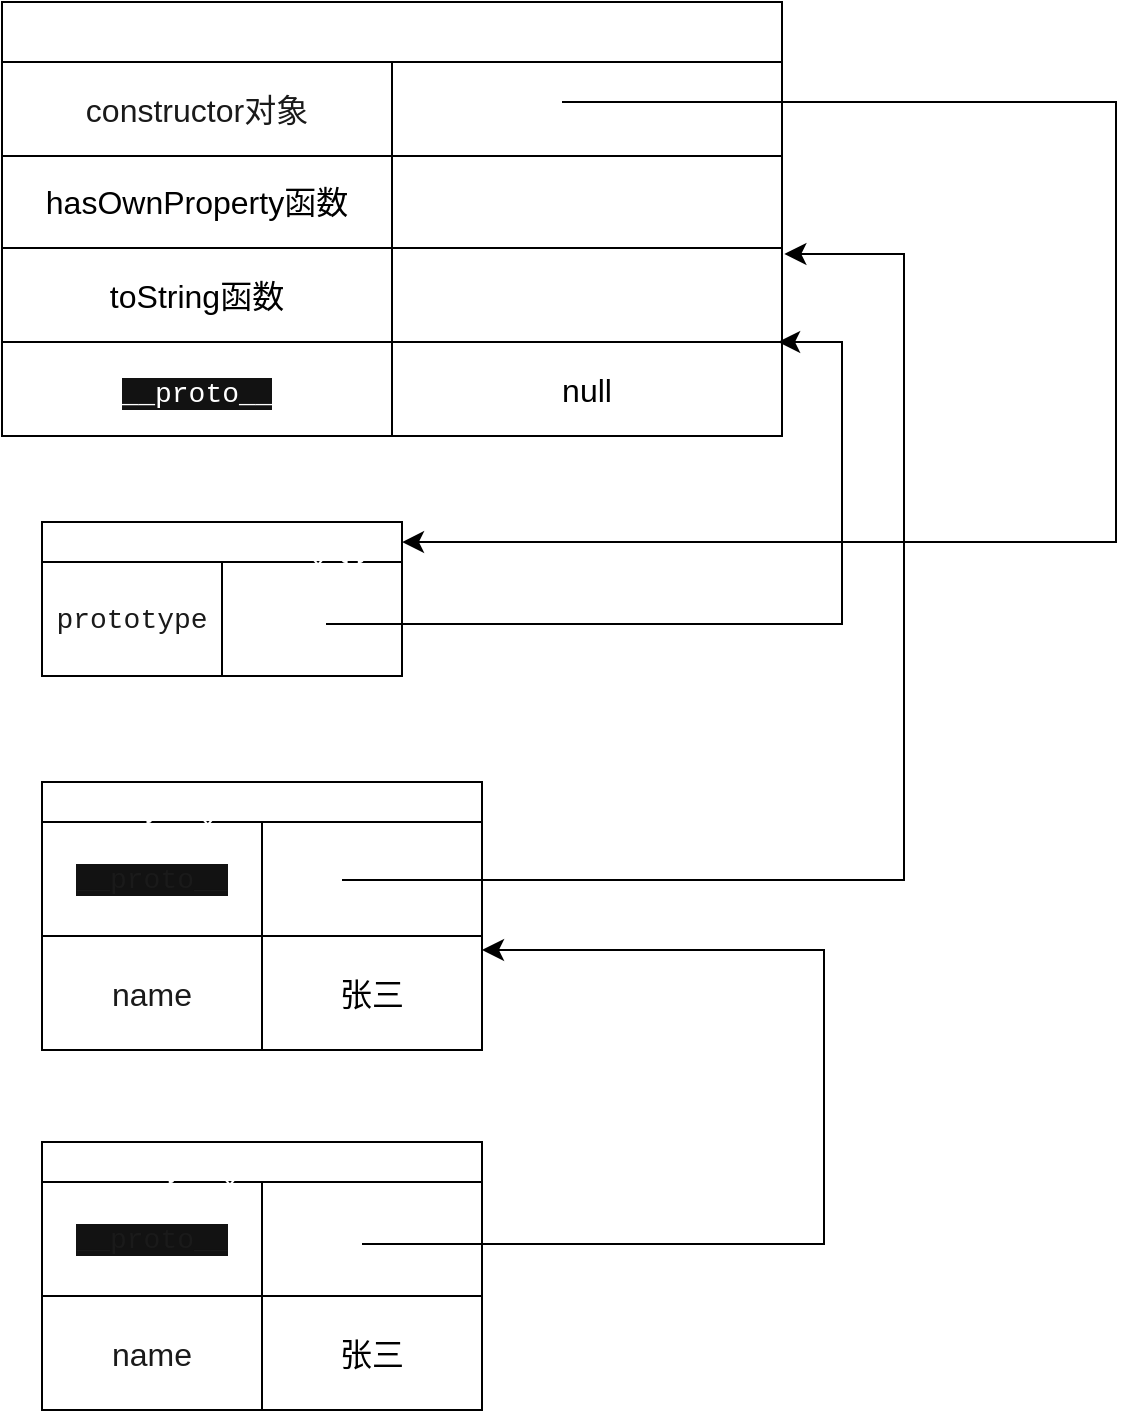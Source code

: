 <mxfile version="26.0.13">
  <diagram name="第 1 页" id="mcWuw5X63R6qMNs64w8l">
    <mxGraphModel dx="1434" dy="746" grid="1" gridSize="10" guides="1" tooltips="1" connect="1" arrows="1" fold="1" page="1" pageScale="1" pageWidth="827" pageHeight="1169" math="0" shadow="0">
      <root>
        <mxCell id="0" />
        <mxCell id="1" parent="0" />
        <mxCell id="K03_Tw2up7xJoAG7XmoY-1" value="function Person () { }" style="shape=table;startSize=20;container=1;collapsible=0;childLayout=tableLayout;strokeColor=default;fontSize=16;fontColor=light-dark(#FFFFFF,#DB7093);" vertex="1" parent="1">
          <mxGeometry x="120" y="320" width="180" height="77" as="geometry" />
        </mxCell>
        <mxCell id="K03_Tw2up7xJoAG7XmoY-2" value="" style="shape=tableRow;horizontal=0;startSize=0;swimlaneHead=0;swimlaneBody=0;strokeColor=inherit;top=0;left=0;bottom=0;right=0;collapsible=0;dropTarget=0;fillColor=none;points=[[0,0.5],[1,0.5]];portConstraint=eastwest;fontSize=16;" vertex="1" parent="K03_Tw2up7xJoAG7XmoY-1">
          <mxGeometry y="20" width="180" height="57" as="geometry" />
        </mxCell>
        <mxCell id="K03_Tw2up7xJoAG7XmoY-3" value="&lt;div style=&quot;font-family: Consolas, &amp;quot;Courier New&amp;quot;, monospace; font-size: 14px; line-height: 19px; white-space: pre;&quot;&gt;&lt;span style=&quot;background-color: rgb(255, 255, 255);&quot;&gt;prototype&lt;/span&gt;&lt;/div&gt;" style="shape=partialRectangle;html=1;whiteSpace=wrap;connectable=0;strokeColor=inherit;overflow=hidden;fillColor=none;top=0;left=0;bottom=0;right=0;pointerEvents=1;fontSize=16;fontColor=#1A1A1A;" vertex="1" parent="K03_Tw2up7xJoAG7XmoY-2">
          <mxGeometry width="90" height="57" as="geometry">
            <mxRectangle width="90" height="57" as="alternateBounds" />
          </mxGeometry>
        </mxCell>
        <mxCell id="K03_Tw2up7xJoAG7XmoY-4" value="" style="shape=partialRectangle;html=1;whiteSpace=wrap;connectable=0;strokeColor=inherit;overflow=hidden;fillColor=none;top=0;left=0;bottom=0;right=0;pointerEvents=1;fontSize=16;" vertex="1" parent="K03_Tw2up7xJoAG7XmoY-2">
          <mxGeometry x="90" width="90" height="57" as="geometry">
            <mxRectangle width="90" height="57" as="alternateBounds" />
          </mxGeometry>
        </mxCell>
        <mxCell id="K03_Tw2up7xJoAG7XmoY-5" value="Person函数的原型对象" style="shape=table;startSize=30;container=1;collapsible=0;childLayout=tableLayout;strokeColor=default;fontSize=16;fontColor=light-dark(#FFFFFF,#DB7093);" vertex="1" parent="1">
          <mxGeometry x="100" y="60" width="390" height="217" as="geometry" />
        </mxCell>
        <mxCell id="K03_Tw2up7xJoAG7XmoY-6" value="" style="shape=tableRow;horizontal=0;startSize=0;swimlaneHead=0;swimlaneBody=0;strokeColor=inherit;top=0;left=0;bottom=0;right=0;collapsible=0;dropTarget=0;fillColor=none;points=[[0,0.5],[1,0.5]];portConstraint=eastwest;fontSize=16;" vertex="1" parent="K03_Tw2up7xJoAG7XmoY-5">
          <mxGeometry y="30" width="390" height="47" as="geometry" />
        </mxCell>
        <mxCell id="K03_Tw2up7xJoAG7XmoY-7" value="constructor对象" style="shape=partialRectangle;html=1;whiteSpace=wrap;connectable=0;strokeColor=inherit;overflow=hidden;fillColor=none;top=0;left=0;bottom=0;right=0;pointerEvents=1;fontSize=16;fontColor=#1A1A1A;" vertex="1" parent="K03_Tw2up7xJoAG7XmoY-6">
          <mxGeometry width="195" height="47" as="geometry">
            <mxRectangle width="195" height="47" as="alternateBounds" />
          </mxGeometry>
        </mxCell>
        <mxCell id="K03_Tw2up7xJoAG7XmoY-8" value="" style="shape=partialRectangle;html=1;whiteSpace=wrap;connectable=0;strokeColor=inherit;overflow=hidden;fillColor=none;top=0;left=0;bottom=0;right=0;pointerEvents=1;fontSize=16;" vertex="1" parent="K03_Tw2up7xJoAG7XmoY-6">
          <mxGeometry x="195" width="195" height="47" as="geometry">
            <mxRectangle width="195" height="47" as="alternateBounds" />
          </mxGeometry>
        </mxCell>
        <mxCell id="K03_Tw2up7xJoAG7XmoY-9" value="" style="shape=tableRow;horizontal=0;startSize=0;swimlaneHead=0;swimlaneBody=0;strokeColor=inherit;top=0;left=0;bottom=0;right=0;collapsible=0;dropTarget=0;fillColor=none;points=[[0,0.5],[1,0.5]];portConstraint=eastwest;fontSize=16;" vertex="1" parent="K03_Tw2up7xJoAG7XmoY-5">
          <mxGeometry y="77" width="390" height="46" as="geometry" />
        </mxCell>
        <mxCell id="K03_Tw2up7xJoAG7XmoY-10" value="hasOwnProperty函数" style="shape=partialRectangle;html=1;whiteSpace=wrap;connectable=0;strokeColor=inherit;overflow=hidden;fillColor=none;top=0;left=0;bottom=0;right=0;pointerEvents=1;fontSize=16;" vertex="1" parent="K03_Tw2up7xJoAG7XmoY-9">
          <mxGeometry width="195" height="46" as="geometry">
            <mxRectangle width="195" height="46" as="alternateBounds" />
          </mxGeometry>
        </mxCell>
        <mxCell id="K03_Tw2up7xJoAG7XmoY-11" value="" style="shape=partialRectangle;html=1;whiteSpace=wrap;connectable=0;strokeColor=inherit;overflow=hidden;fillColor=none;top=0;left=0;bottom=0;right=0;pointerEvents=1;fontSize=16;" vertex="1" parent="K03_Tw2up7xJoAG7XmoY-9">
          <mxGeometry x="195" width="195" height="46" as="geometry">
            <mxRectangle width="195" height="46" as="alternateBounds" />
          </mxGeometry>
        </mxCell>
        <mxCell id="K03_Tw2up7xJoAG7XmoY-12" value="" style="shape=tableRow;horizontal=0;startSize=0;swimlaneHead=0;swimlaneBody=0;strokeColor=inherit;top=0;left=0;bottom=0;right=0;collapsible=0;dropTarget=0;fillColor=none;points=[[0,0.5],[1,0.5]];portConstraint=eastwest;fontSize=16;" vertex="1" parent="K03_Tw2up7xJoAG7XmoY-5">
          <mxGeometry y="123" width="390" height="47" as="geometry" />
        </mxCell>
        <mxCell id="K03_Tw2up7xJoAG7XmoY-13" value="toString函数" style="shape=partialRectangle;html=1;whiteSpace=wrap;connectable=0;strokeColor=inherit;overflow=hidden;fillColor=none;top=0;left=0;bottom=0;right=0;pointerEvents=1;fontSize=16;" vertex="1" parent="K03_Tw2up7xJoAG7XmoY-12">
          <mxGeometry width="195" height="47" as="geometry">
            <mxRectangle width="195" height="47" as="alternateBounds" />
          </mxGeometry>
        </mxCell>
        <mxCell id="K03_Tw2up7xJoAG7XmoY-14" value="" style="shape=partialRectangle;html=1;whiteSpace=wrap;connectable=0;strokeColor=inherit;overflow=hidden;fillColor=none;top=0;left=0;bottom=0;right=0;pointerEvents=1;fontSize=16;" vertex="1" parent="K03_Tw2up7xJoAG7XmoY-12">
          <mxGeometry x="195" width="195" height="47" as="geometry">
            <mxRectangle width="195" height="47" as="alternateBounds" />
          </mxGeometry>
        </mxCell>
        <mxCell id="K03_Tw2up7xJoAG7XmoY-15" style="shape=tableRow;horizontal=0;startSize=0;swimlaneHead=0;swimlaneBody=0;strokeColor=inherit;top=0;left=0;bottom=0;right=0;collapsible=0;dropTarget=0;fillColor=none;points=[[0,0.5],[1,0.5]];portConstraint=eastwest;fontSize=16;" vertex="1" parent="K03_Tw2up7xJoAG7XmoY-5">
          <mxGeometry y="170" width="390" height="47" as="geometry" />
        </mxCell>
        <mxCell id="K03_Tw2up7xJoAG7XmoY-16" value="&lt;span style=&quot;font-family: Consolas, &amp;quot;Courier New&amp;quot;, monospace; font-size: 14px; white-space: pre; background-color: light-dark(rgb(18, 18, 18), rgb(18, 18, 18));&quot;&gt;&lt;font style=&quot;color: light-dark(rgb(255, 255, 255), rgb(255, 255, 255));&quot;&gt;__proto__&lt;/font&gt;&lt;/span&gt;" style="shape=partialRectangle;html=1;whiteSpace=wrap;connectable=0;strokeColor=inherit;overflow=hidden;fillColor=none;top=0;left=0;bottom=0;right=0;pointerEvents=1;fontSize=16;" vertex="1" parent="K03_Tw2up7xJoAG7XmoY-15">
          <mxGeometry width="195" height="47" as="geometry">
            <mxRectangle width="195" height="47" as="alternateBounds" />
          </mxGeometry>
        </mxCell>
        <mxCell id="K03_Tw2up7xJoAG7XmoY-17" value="null" style="shape=partialRectangle;html=1;whiteSpace=wrap;connectable=0;strokeColor=inherit;overflow=hidden;fillColor=none;top=0;left=0;bottom=0;right=0;pointerEvents=1;fontSize=16;" vertex="1" parent="K03_Tw2up7xJoAG7XmoY-15">
          <mxGeometry x="195" width="195" height="47" as="geometry">
            <mxRectangle width="195" height="47" as="alternateBounds" />
          </mxGeometry>
        </mxCell>
        <mxCell id="K03_Tw2up7xJoAG7XmoY-18" value="" style="edgeStyle=elbowEdgeStyle;elbow=horizontal;endArrow=classic;html=1;curved=0;rounded=0;endSize=8;startSize=8;entryX=0.995;entryY=1;entryDx=0;entryDy=0;entryPerimeter=0;" edge="1" parent="1" target="K03_Tw2up7xJoAG7XmoY-12">
          <mxGeometry width="50" height="50" relative="1" as="geometry">
            <mxPoint x="262" y="371" as="sourcePoint" />
            <mxPoint x="472" y="154" as="targetPoint" />
            <Array as="points">
              <mxPoint x="520" y="210" />
              <mxPoint x="522" y="324" />
              <mxPoint x="312" y="351" />
            </Array>
          </mxGeometry>
        </mxCell>
        <mxCell id="K03_Tw2up7xJoAG7XmoY-19" value="new object()创建的对象Person" style="shape=table;startSize=20;container=1;collapsible=0;childLayout=tableLayout;strokeColor=default;fontSize=16;fontColor=light-dark(#FFFFFF,#DB7093);" vertex="1" parent="1">
          <mxGeometry x="120" y="450" width="220" height="134" as="geometry" />
        </mxCell>
        <mxCell id="K03_Tw2up7xJoAG7XmoY-20" value="" style="shape=tableRow;horizontal=0;startSize=0;swimlaneHead=0;swimlaneBody=0;strokeColor=inherit;top=0;left=0;bottom=0;right=0;collapsible=0;dropTarget=0;fillColor=none;points=[[0,0.5],[1,0.5]];portConstraint=eastwest;fontSize=16;" vertex="1" parent="K03_Tw2up7xJoAG7XmoY-19">
          <mxGeometry y="20" width="220" height="57" as="geometry" />
        </mxCell>
        <mxCell id="K03_Tw2up7xJoAG7XmoY-21" value="&lt;div style=&quot;font-family: Consolas, &amp;quot;Courier New&amp;quot;, monospace; font-size: 14px; line-height: 19px; white-space: pre;&quot;&gt;&lt;span style=&quot;background-color: light-dark(rgb(18, 18, 18), rgb(18, 18, 18));&quot;&gt;__proto__&lt;/span&gt;&lt;/div&gt;" style="shape=partialRectangle;html=1;whiteSpace=wrap;connectable=0;strokeColor=inherit;overflow=hidden;fillColor=none;top=0;left=0;bottom=0;right=0;pointerEvents=1;fontSize=16;fontColor=#1A1A1A;" vertex="1" parent="K03_Tw2up7xJoAG7XmoY-20">
          <mxGeometry width="110" height="57" as="geometry">
            <mxRectangle width="110" height="57" as="alternateBounds" />
          </mxGeometry>
        </mxCell>
        <mxCell id="K03_Tw2up7xJoAG7XmoY-22" value="" style="shape=partialRectangle;html=1;whiteSpace=wrap;connectable=0;strokeColor=inherit;overflow=hidden;fillColor=none;top=0;left=0;bottom=0;right=0;pointerEvents=1;fontSize=16;" vertex="1" parent="K03_Tw2up7xJoAG7XmoY-20">
          <mxGeometry x="110" width="110" height="57" as="geometry">
            <mxRectangle width="110" height="57" as="alternateBounds" />
          </mxGeometry>
        </mxCell>
        <mxCell id="K03_Tw2up7xJoAG7XmoY-23" style="shape=tableRow;horizontal=0;startSize=0;swimlaneHead=0;swimlaneBody=0;strokeColor=inherit;top=0;left=0;bottom=0;right=0;collapsible=0;dropTarget=0;fillColor=none;points=[[0,0.5],[1,0.5]];portConstraint=eastwest;fontSize=16;" vertex="1" parent="K03_Tw2up7xJoAG7XmoY-19">
          <mxGeometry y="77" width="220" height="57" as="geometry" />
        </mxCell>
        <mxCell id="K03_Tw2up7xJoAG7XmoY-24" value="name" style="shape=partialRectangle;html=1;whiteSpace=wrap;connectable=0;strokeColor=inherit;overflow=hidden;fillColor=none;top=0;left=0;bottom=0;right=0;pointerEvents=1;fontSize=16;fontColor=#1A1A1A;" vertex="1" parent="K03_Tw2up7xJoAG7XmoY-23">
          <mxGeometry width="110" height="57" as="geometry">
            <mxRectangle width="110" height="57" as="alternateBounds" />
          </mxGeometry>
        </mxCell>
        <mxCell id="K03_Tw2up7xJoAG7XmoY-25" value="张三" style="shape=partialRectangle;html=1;whiteSpace=wrap;connectable=0;strokeColor=inherit;overflow=hidden;fillColor=none;top=0;left=0;bottom=0;right=0;pointerEvents=1;fontSize=16;" vertex="1" parent="K03_Tw2up7xJoAG7XmoY-23">
          <mxGeometry x="110" width="110" height="57" as="geometry">
            <mxRectangle width="110" height="57" as="alternateBounds" />
          </mxGeometry>
        </mxCell>
        <mxCell id="K03_Tw2up7xJoAG7XmoY-26" value="" style="edgeStyle=elbowEdgeStyle;elbow=horizontal;endArrow=classic;html=1;curved=0;rounded=0;endSize=8;startSize=8;entryX=1.003;entryY=1.065;entryDx=0;entryDy=0;entryPerimeter=0;" edge="1" parent="1" target="K03_Tw2up7xJoAG7XmoY-9">
          <mxGeometry width="50" height="50" relative="1" as="geometry">
            <mxPoint x="270" y="499" as="sourcePoint" />
            <mxPoint x="487.1" y="129.997" as="targetPoint" />
            <Array as="points">
              <mxPoint x="551" y="320" />
              <mxPoint x="286" y="361" />
            </Array>
          </mxGeometry>
        </mxCell>
        <mxCell id="K03_Tw2up7xJoAG7XmoY-27" value="" style="edgeStyle=elbowEdgeStyle;elbow=horizontal;endArrow=classic;html=1;curved=0;rounded=0;endSize=8;startSize=8;entryX=1;entryY=0.13;entryDx=0;entryDy=0;entryPerimeter=0;fontColor=light-dark(#000000,#DB7093);" edge="1" parent="1" target="K03_Tw2up7xJoAG7XmoY-1">
          <mxGeometry width="50" height="50" relative="1" as="geometry">
            <mxPoint x="380" y="110" as="sourcePoint" />
            <mxPoint x="570" y="470" as="targetPoint" />
            <Array as="points">
              <mxPoint x="657" y="360" />
              <mxPoint x="392" y="401" />
            </Array>
          </mxGeometry>
        </mxCell>
        <mxCell id="K03_Tw2up7xJoAG7XmoY-28" value="new object()创建的对象Son" style="shape=table;startSize=20;container=1;collapsible=0;childLayout=tableLayout;strokeColor=default;fontSize=16;fontColor=light-dark(#FFFFFF,#DB7093);" vertex="1" parent="1">
          <mxGeometry x="120" y="630" width="220" height="134" as="geometry" />
        </mxCell>
        <mxCell id="K03_Tw2up7xJoAG7XmoY-29" value="" style="shape=tableRow;horizontal=0;startSize=0;swimlaneHead=0;swimlaneBody=0;strokeColor=inherit;top=0;left=0;bottom=0;right=0;collapsible=0;dropTarget=0;fillColor=none;points=[[0,0.5],[1,0.5]];portConstraint=eastwest;fontSize=16;" vertex="1" parent="K03_Tw2up7xJoAG7XmoY-28">
          <mxGeometry y="20" width="220" height="57" as="geometry" />
        </mxCell>
        <mxCell id="K03_Tw2up7xJoAG7XmoY-30" value="&lt;div style=&quot;font-family: Consolas, &amp;quot;Courier New&amp;quot;, monospace; font-size: 14px; line-height: 19px; white-space: pre;&quot;&gt;&lt;span style=&quot;background-color: light-dark(rgb(18, 18, 18), rgb(18, 18, 18));&quot;&gt;__proto__&lt;/span&gt;&lt;/div&gt;" style="shape=partialRectangle;html=1;whiteSpace=wrap;connectable=0;strokeColor=inherit;overflow=hidden;fillColor=none;top=0;left=0;bottom=0;right=0;pointerEvents=1;fontSize=16;fontColor=#1A1A1A;" vertex="1" parent="K03_Tw2up7xJoAG7XmoY-29">
          <mxGeometry width="110" height="57" as="geometry">
            <mxRectangle width="110" height="57" as="alternateBounds" />
          </mxGeometry>
        </mxCell>
        <mxCell id="K03_Tw2up7xJoAG7XmoY-31" value="" style="shape=partialRectangle;html=1;whiteSpace=wrap;connectable=0;strokeColor=inherit;overflow=hidden;fillColor=none;top=0;left=0;bottom=0;right=0;pointerEvents=1;fontSize=16;" vertex="1" parent="K03_Tw2up7xJoAG7XmoY-29">
          <mxGeometry x="110" width="110" height="57" as="geometry">
            <mxRectangle width="110" height="57" as="alternateBounds" />
          </mxGeometry>
        </mxCell>
        <mxCell id="K03_Tw2up7xJoAG7XmoY-32" style="shape=tableRow;horizontal=0;startSize=0;swimlaneHead=0;swimlaneBody=0;strokeColor=inherit;top=0;left=0;bottom=0;right=0;collapsible=0;dropTarget=0;fillColor=none;points=[[0,0.5],[1,0.5]];portConstraint=eastwest;fontSize=16;" vertex="1" parent="K03_Tw2up7xJoAG7XmoY-28">
          <mxGeometry y="77" width="220" height="57" as="geometry" />
        </mxCell>
        <mxCell id="K03_Tw2up7xJoAG7XmoY-33" value="name" style="shape=partialRectangle;html=1;whiteSpace=wrap;connectable=0;strokeColor=inherit;overflow=hidden;fillColor=none;top=0;left=0;bottom=0;right=0;pointerEvents=1;fontSize=16;fontColor=#1A1A1A;" vertex="1" parent="K03_Tw2up7xJoAG7XmoY-32">
          <mxGeometry width="110" height="57" as="geometry">
            <mxRectangle width="110" height="57" as="alternateBounds" />
          </mxGeometry>
        </mxCell>
        <mxCell id="K03_Tw2up7xJoAG7XmoY-34" value="张三" style="shape=partialRectangle;html=1;whiteSpace=wrap;connectable=0;strokeColor=inherit;overflow=hidden;fillColor=none;top=0;left=0;bottom=0;right=0;pointerEvents=1;fontSize=16;" vertex="1" parent="K03_Tw2up7xJoAG7XmoY-32">
          <mxGeometry x="110" width="110" height="57" as="geometry">
            <mxRectangle width="110" height="57" as="alternateBounds" />
          </mxGeometry>
        </mxCell>
        <mxCell id="K03_Tw2up7xJoAG7XmoY-35" value="" style="edgeStyle=elbowEdgeStyle;elbow=horizontal;endArrow=classic;html=1;curved=0;rounded=0;endSize=8;startSize=8;" edge="1" parent="1">
          <mxGeometry width="50" height="50" relative="1" as="geometry">
            <mxPoint x="280" y="681" as="sourcePoint" />
            <mxPoint x="340" y="534" as="targetPoint" />
            <Array as="points">
              <mxPoint x="511" y="634" />
              <mxPoint x="301" y="661" />
            </Array>
          </mxGeometry>
        </mxCell>
      </root>
    </mxGraphModel>
  </diagram>
</mxfile>
